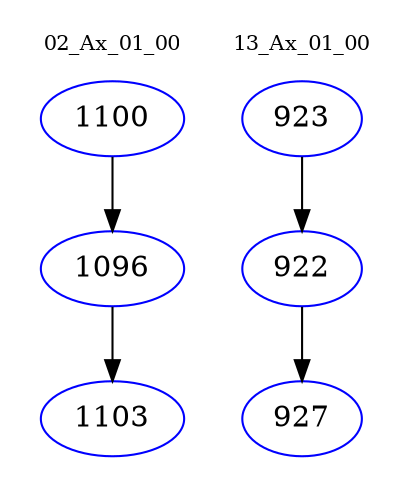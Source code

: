 digraph{
subgraph cluster_0 {
color = white
label = "02_Ax_01_00";
fontsize=10;
T0_1100 [label="1100", color="blue"]
T0_1100 -> T0_1096 [color="black"]
T0_1096 [label="1096", color="blue"]
T0_1096 -> T0_1103 [color="black"]
T0_1103 [label="1103", color="blue"]
}
subgraph cluster_1 {
color = white
label = "13_Ax_01_00";
fontsize=10;
T1_923 [label="923", color="blue"]
T1_923 -> T1_922 [color="black"]
T1_922 [label="922", color="blue"]
T1_922 -> T1_927 [color="black"]
T1_927 [label="927", color="blue"]
}
}
